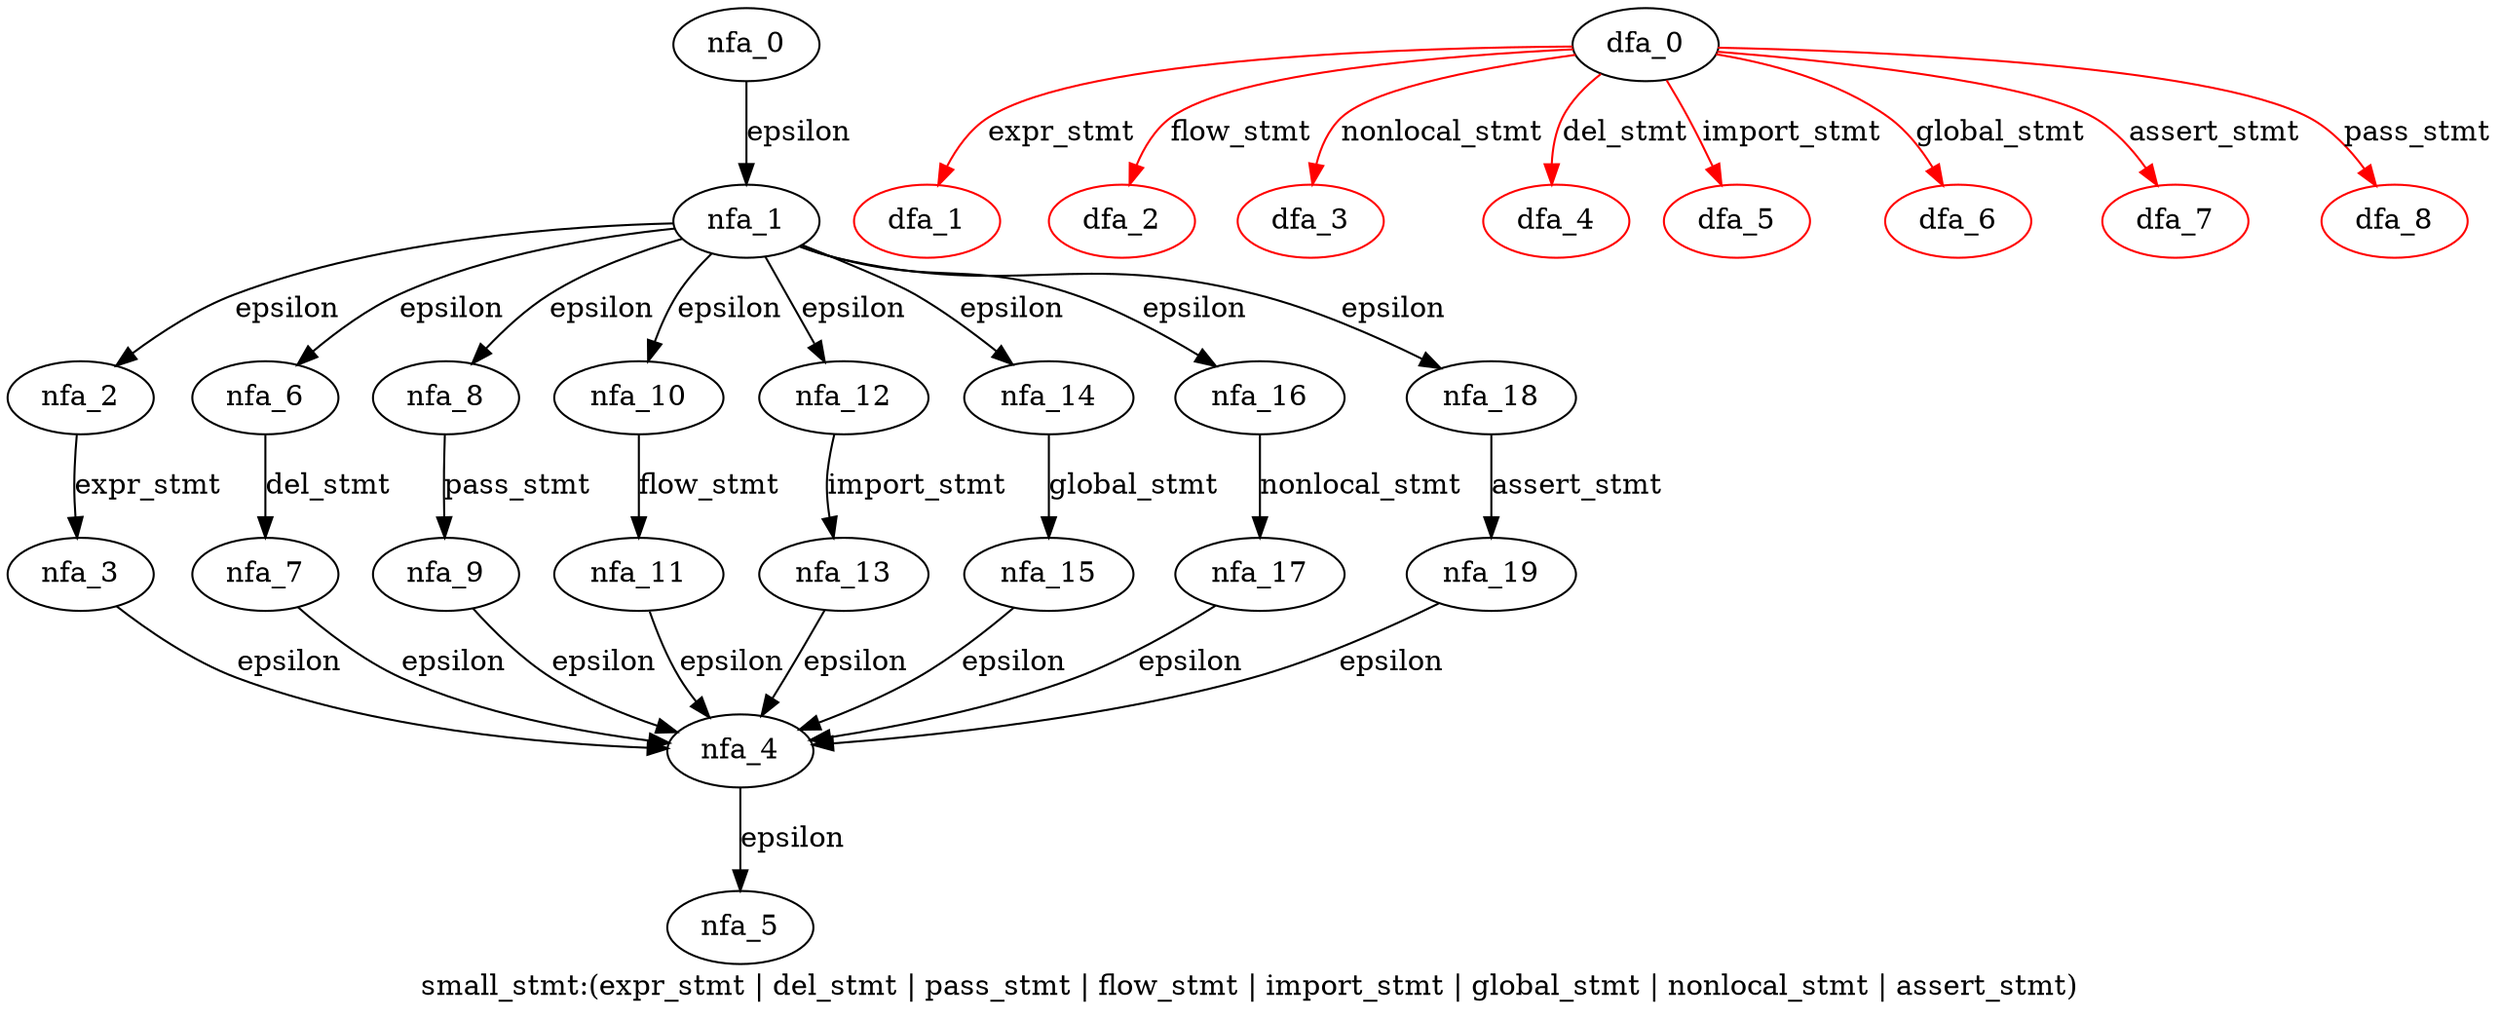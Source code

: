 digraph small_stmt {
 graph[label="small_stmt:(expr_stmt | del_stmt | pass_stmt | flow_stmt | import_stmt | global_stmt | nonlocal_stmt | assert_stmt)"]
 subgraph small_stmt_nfa {
  nfa_0->nfa_1[label="epsilon"]
  nfa_1->nfa_2[label="epsilon"]
  nfa_2->nfa_3[label="expr_stmt"]
  nfa_3->nfa_4[label="epsilon"]
  nfa_4->nfa_5[label="epsilon"]
  nfa_1->nfa_6[label="epsilon"]
  nfa_6->nfa_7[label="del_stmt"]
  nfa_7->nfa_4[label="epsilon"]
  nfa_1->nfa_8[label="epsilon"]
  nfa_8->nfa_9[label="pass_stmt"]
  nfa_9->nfa_4[label="epsilon"]
  nfa_1->nfa_10[label="epsilon"]
  nfa_10->nfa_11[label="flow_stmt"]
  nfa_11->nfa_4[label="epsilon"]
  nfa_1->nfa_12[label="epsilon"]
  nfa_12->nfa_13[label="import_stmt"]
  nfa_13->nfa_4[label="epsilon"]
  nfa_1->nfa_14[label="epsilon"]
  nfa_14->nfa_15[label="global_stmt"]
  nfa_15->nfa_4[label="epsilon"]
  nfa_1->nfa_16[label="epsilon"]
  nfa_16->nfa_17[label="nonlocal_stmt"]
  nfa_17->nfa_4[label="epsilon"]
  nfa_1->nfa_18[label="epsilon"]
  nfa_18->nfa_19[label="assert_stmt"]
  nfa_19->nfa_4[label="epsilon"]
  }
 subgraph small_stmt_dfa {
  dfa_0->dfa_1[label="expr_stmt",color=red]
  dfa_0->dfa_2[label="flow_stmt",color=red]
  dfa_0->dfa_3[label="nonlocal_stmt",color=red]
  dfa_0->dfa_4[label="del_stmt",color=red]
  dfa_0->dfa_5[label="import_stmt",color=red]
  dfa_0->dfa_6[label="global_stmt",color=red]
  dfa_0->dfa_7[label="assert_stmt",color=red]
  dfa_0->dfa_8[label="pass_stmt",color=red]
  dfa_1[color=red]
  dfa_2[color=red]
  dfa_3[color=red]
  dfa_4[color=red]
  dfa_5[color=red]
  dfa_6[color=red]
  dfa_7[color=red]
  dfa_8[color=red]
  }
}
